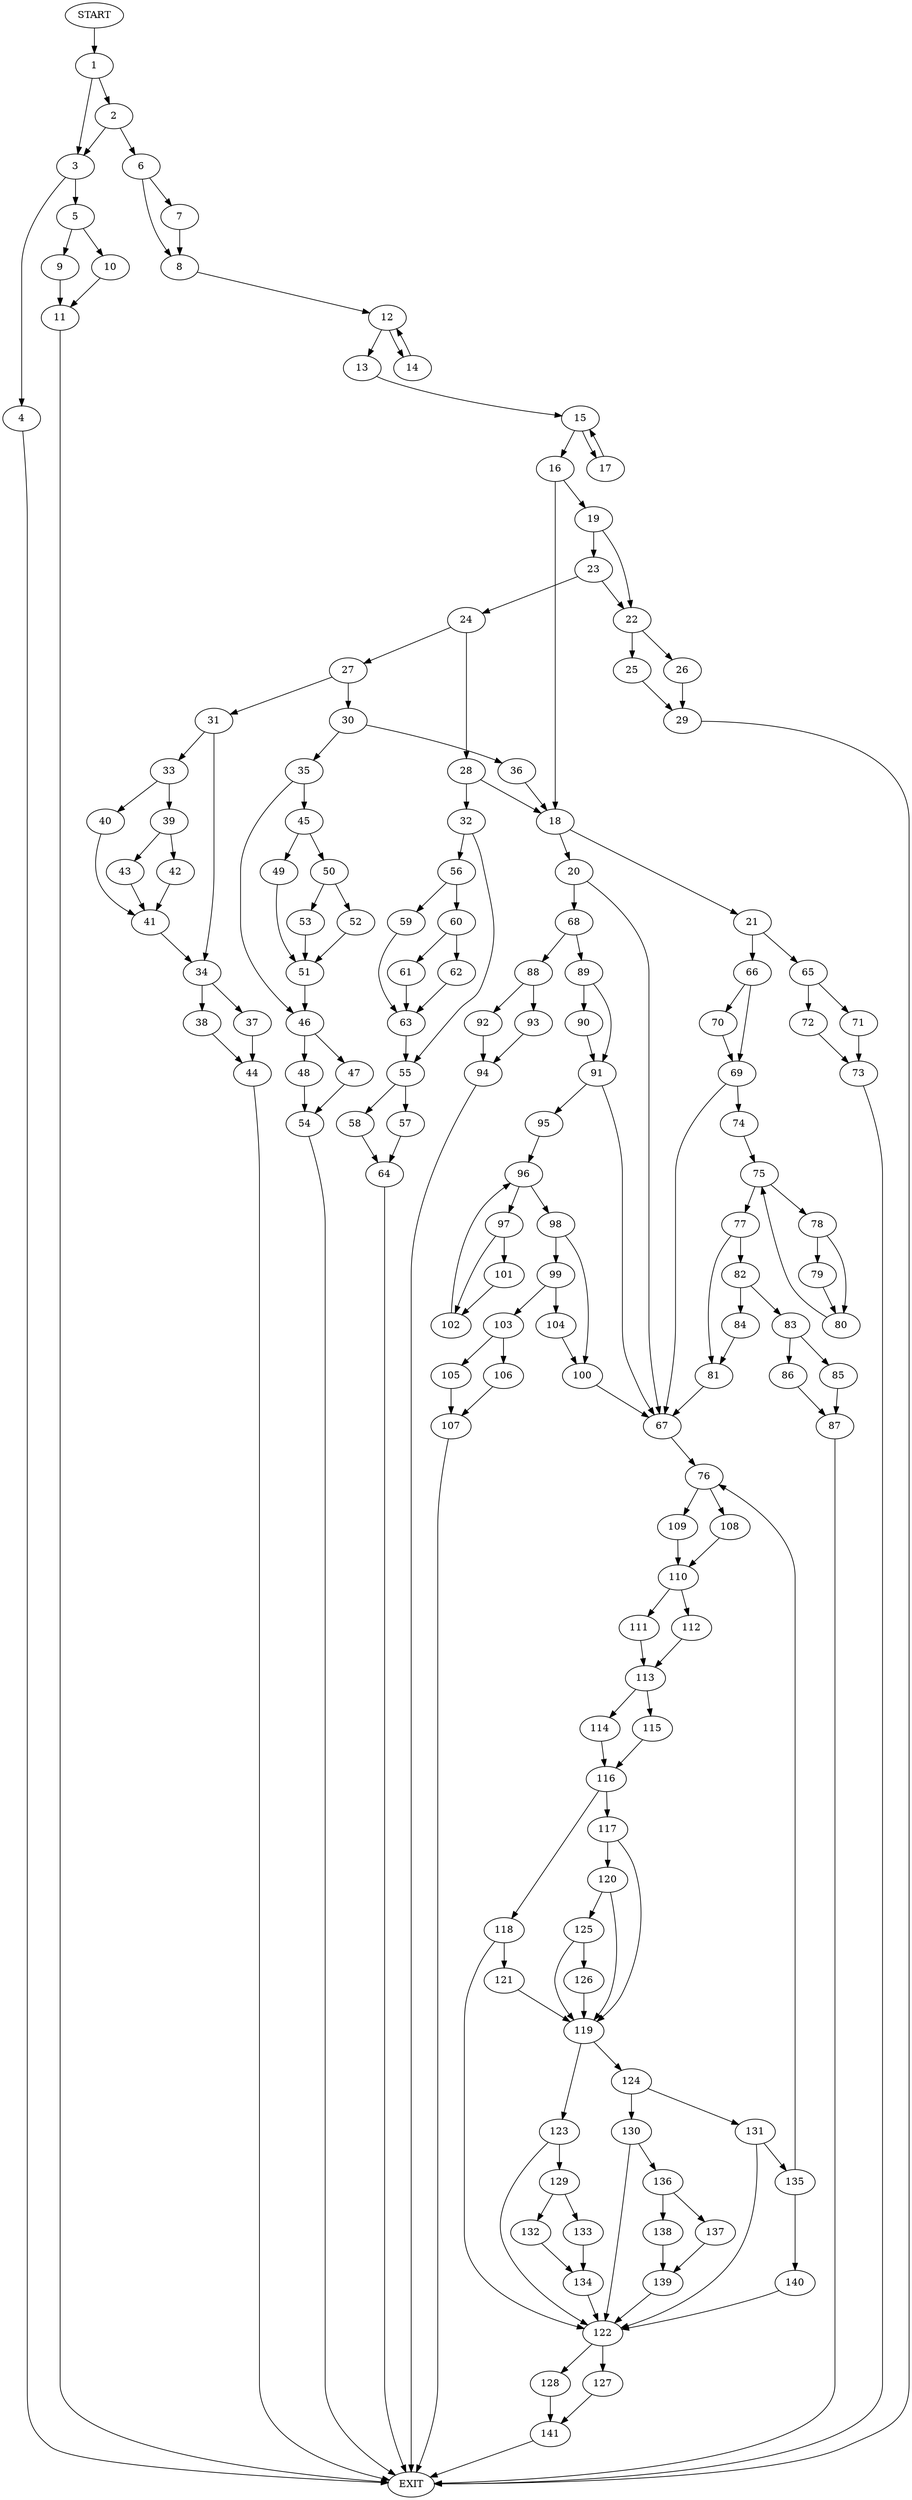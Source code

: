 digraph {
0 [label="START"]
142 [label="EXIT"]
0 -> 1
1 -> 2
1 -> 3
3 -> 4
3 -> 5
2 -> 3
2 -> 6
6 -> 7
6 -> 8
5 -> 9
5 -> 10
4 -> 142
10 -> 11
9 -> 11
11 -> 142
7 -> 8
8 -> 12
12 -> 13
12 -> 14
14 -> 12
13 -> 15
15 -> 16
15 -> 17
16 -> 18
16 -> 19
17 -> 15
18 -> 20
18 -> 21
19 -> 22
19 -> 23
23 -> 22
23 -> 24
22 -> 25
22 -> 26
24 -> 27
24 -> 28
26 -> 29
25 -> 29
29 -> 142
27 -> 30
27 -> 31
28 -> 32
28 -> 18
31 -> 33
31 -> 34
30 -> 35
30 -> 36
34 -> 37
34 -> 38
33 -> 39
33 -> 40
40 -> 41
39 -> 42
39 -> 43
41 -> 34
42 -> 41
43 -> 41
37 -> 44
38 -> 44
44 -> 142
35 -> 45
35 -> 46
36 -> 18
46 -> 47
46 -> 48
45 -> 49
45 -> 50
49 -> 51
50 -> 52
50 -> 53
51 -> 46
52 -> 51
53 -> 51
47 -> 54
48 -> 54
54 -> 142
32 -> 55
32 -> 56
55 -> 57
55 -> 58
56 -> 59
56 -> 60
60 -> 61
60 -> 62
59 -> 63
63 -> 55
61 -> 63
62 -> 63
57 -> 64
58 -> 64
64 -> 142
21 -> 65
21 -> 66
20 -> 67
20 -> 68
66 -> 69
66 -> 70
65 -> 71
65 -> 72
71 -> 73
72 -> 73
73 -> 142
69 -> 67
69 -> 74
70 -> 69
74 -> 75
67 -> 76
75 -> 77
75 -> 78
78 -> 79
78 -> 80
77 -> 81
77 -> 82
79 -> 80
80 -> 75
82 -> 83
82 -> 84
81 -> 67
84 -> 81
83 -> 85
83 -> 86
86 -> 87
85 -> 87
87 -> 142
68 -> 88
68 -> 89
89 -> 90
89 -> 91
88 -> 92
88 -> 93
93 -> 94
92 -> 94
94 -> 142
91 -> 95
91 -> 67
90 -> 91
95 -> 96
96 -> 97
96 -> 98
98 -> 99
98 -> 100
97 -> 101
97 -> 102
101 -> 102
102 -> 96
100 -> 67
99 -> 103
99 -> 104
104 -> 100
103 -> 105
103 -> 106
105 -> 107
106 -> 107
107 -> 142
76 -> 108
76 -> 109
108 -> 110
109 -> 110
110 -> 111
110 -> 112
112 -> 113
111 -> 113
113 -> 114
113 -> 115
114 -> 116
115 -> 116
116 -> 117
116 -> 118
117 -> 119
117 -> 120
118 -> 121
118 -> 122
119 -> 123
119 -> 124
120 -> 119
120 -> 125
125 -> 126
125 -> 119
126 -> 119
122 -> 127
122 -> 128
121 -> 119
123 -> 122
123 -> 129
124 -> 130
124 -> 131
129 -> 132
129 -> 133
132 -> 134
133 -> 134
134 -> 122
131 -> 135
131 -> 122
130 -> 136
130 -> 122
136 -> 137
136 -> 138
137 -> 139
138 -> 139
139 -> 122
135 -> 140
135 -> 76
140 -> 122
127 -> 141
128 -> 141
141 -> 142
}
